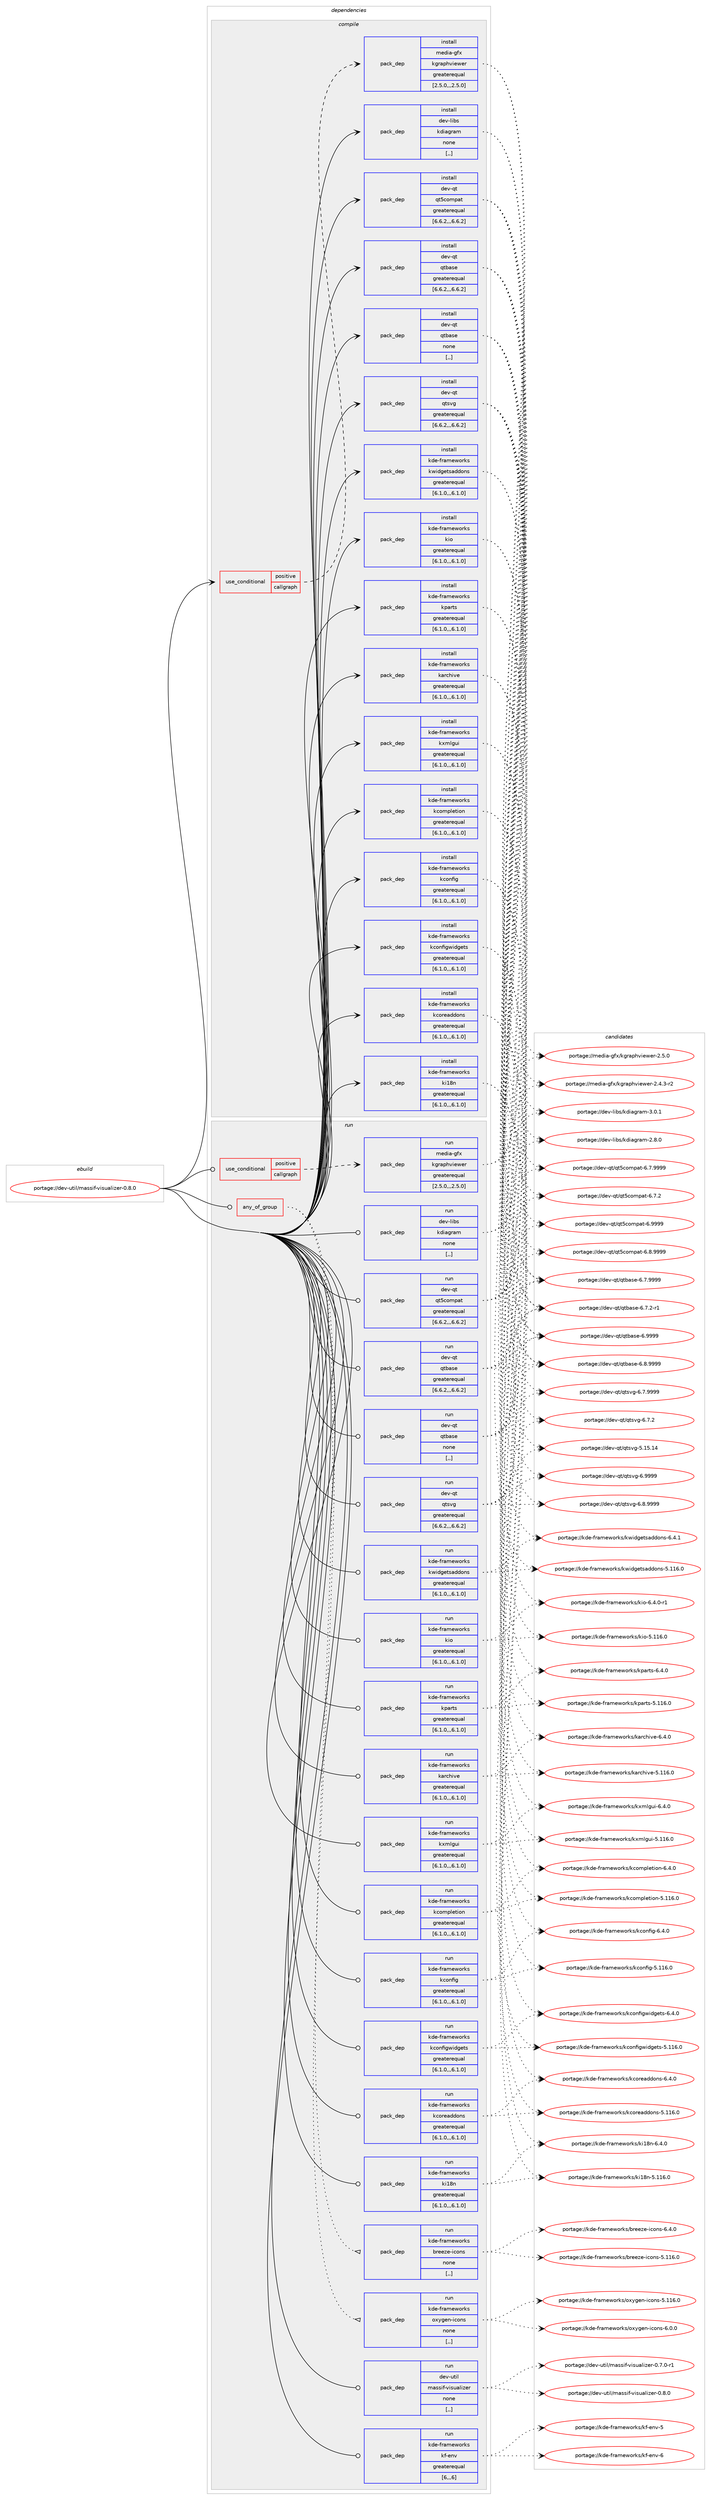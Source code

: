digraph prolog {

# *************
# Graph options
# *************

newrank=true;
concentrate=true;
compound=true;
graph [rankdir=LR,fontname=Helvetica,fontsize=10,ranksep=1.5];#, ranksep=2.5, nodesep=0.2];
edge  [arrowhead=vee];
node  [fontname=Helvetica,fontsize=10];

# **********
# The ebuild
# **********

subgraph cluster_leftcol {
color=gray;
label=<<i>ebuild</i>>;
id [label="portage://dev-util/massif-visualizer-0.8.0", color=red, width=4, href="../dev-util/massif-visualizer-0.8.0.svg"];
}

# ****************
# The dependencies
# ****************

subgraph cluster_midcol {
color=gray;
label=<<i>dependencies</i>>;
subgraph cluster_compile {
fillcolor="#eeeeee";
style=filled;
label=<<i>compile</i>>;
subgraph cond60880 {
dependency216602 [label=<<TABLE BORDER="0" CELLBORDER="1" CELLSPACING="0" CELLPADDING="4"><TR><TD ROWSPAN="3" CELLPADDING="10">use_conditional</TD></TR><TR><TD>positive</TD></TR><TR><TD>callgraph</TD></TR></TABLE>>, shape=none, color=red];
subgraph pack154289 {
dependency216603 [label=<<TABLE BORDER="0" CELLBORDER="1" CELLSPACING="0" CELLPADDING="4" WIDTH="220"><TR><TD ROWSPAN="6" CELLPADDING="30">pack_dep</TD></TR><TR><TD WIDTH="110">install</TD></TR><TR><TD>media-gfx</TD></TR><TR><TD>kgraphviewer</TD></TR><TR><TD>greaterequal</TD></TR><TR><TD>[2.5.0,,,2.5.0]</TD></TR></TABLE>>, shape=none, color=blue];
}
dependency216602:e -> dependency216603:w [weight=20,style="dashed",arrowhead="vee"];
}
id:e -> dependency216602:w [weight=20,style="solid",arrowhead="vee"];
subgraph pack154290 {
dependency216604 [label=<<TABLE BORDER="0" CELLBORDER="1" CELLSPACING="0" CELLPADDING="4" WIDTH="220"><TR><TD ROWSPAN="6" CELLPADDING="30">pack_dep</TD></TR><TR><TD WIDTH="110">install</TD></TR><TR><TD>dev-libs</TD></TR><TR><TD>kdiagram</TD></TR><TR><TD>none</TD></TR><TR><TD>[,,]</TD></TR></TABLE>>, shape=none, color=blue];
}
id:e -> dependency216604:w [weight=20,style="solid",arrowhead="vee"];
subgraph pack154291 {
dependency216605 [label=<<TABLE BORDER="0" CELLBORDER="1" CELLSPACING="0" CELLPADDING="4" WIDTH="220"><TR><TD ROWSPAN="6" CELLPADDING="30">pack_dep</TD></TR><TR><TD WIDTH="110">install</TD></TR><TR><TD>dev-qt</TD></TR><TR><TD>qt5compat</TD></TR><TR><TD>greaterequal</TD></TR><TR><TD>[6.6.2,,,6.6.2]</TD></TR></TABLE>>, shape=none, color=blue];
}
id:e -> dependency216605:w [weight=20,style="solid",arrowhead="vee"];
subgraph pack154292 {
dependency216606 [label=<<TABLE BORDER="0" CELLBORDER="1" CELLSPACING="0" CELLPADDING="4" WIDTH="220"><TR><TD ROWSPAN="6" CELLPADDING="30">pack_dep</TD></TR><TR><TD WIDTH="110">install</TD></TR><TR><TD>dev-qt</TD></TR><TR><TD>qtbase</TD></TR><TR><TD>greaterequal</TD></TR><TR><TD>[6.6.2,,,6.6.2]</TD></TR></TABLE>>, shape=none, color=blue];
}
id:e -> dependency216606:w [weight=20,style="solid",arrowhead="vee"];
subgraph pack154293 {
dependency216607 [label=<<TABLE BORDER="0" CELLBORDER="1" CELLSPACING="0" CELLPADDING="4" WIDTH="220"><TR><TD ROWSPAN="6" CELLPADDING="30">pack_dep</TD></TR><TR><TD WIDTH="110">install</TD></TR><TR><TD>dev-qt</TD></TR><TR><TD>qtbase</TD></TR><TR><TD>none</TD></TR><TR><TD>[,,]</TD></TR></TABLE>>, shape=none, color=blue];
}
id:e -> dependency216607:w [weight=20,style="solid",arrowhead="vee"];
subgraph pack154294 {
dependency216608 [label=<<TABLE BORDER="0" CELLBORDER="1" CELLSPACING="0" CELLPADDING="4" WIDTH="220"><TR><TD ROWSPAN="6" CELLPADDING="30">pack_dep</TD></TR><TR><TD WIDTH="110">install</TD></TR><TR><TD>dev-qt</TD></TR><TR><TD>qtsvg</TD></TR><TR><TD>greaterequal</TD></TR><TR><TD>[6.6.2,,,6.6.2]</TD></TR></TABLE>>, shape=none, color=blue];
}
id:e -> dependency216608:w [weight=20,style="solid",arrowhead="vee"];
subgraph pack154295 {
dependency216609 [label=<<TABLE BORDER="0" CELLBORDER="1" CELLSPACING="0" CELLPADDING="4" WIDTH="220"><TR><TD ROWSPAN="6" CELLPADDING="30">pack_dep</TD></TR><TR><TD WIDTH="110">install</TD></TR><TR><TD>kde-frameworks</TD></TR><TR><TD>karchive</TD></TR><TR><TD>greaterequal</TD></TR><TR><TD>[6.1.0,,,6.1.0]</TD></TR></TABLE>>, shape=none, color=blue];
}
id:e -> dependency216609:w [weight=20,style="solid",arrowhead="vee"];
subgraph pack154296 {
dependency216610 [label=<<TABLE BORDER="0" CELLBORDER="1" CELLSPACING="0" CELLPADDING="4" WIDTH="220"><TR><TD ROWSPAN="6" CELLPADDING="30">pack_dep</TD></TR><TR><TD WIDTH="110">install</TD></TR><TR><TD>kde-frameworks</TD></TR><TR><TD>kcompletion</TD></TR><TR><TD>greaterequal</TD></TR><TR><TD>[6.1.0,,,6.1.0]</TD></TR></TABLE>>, shape=none, color=blue];
}
id:e -> dependency216610:w [weight=20,style="solid",arrowhead="vee"];
subgraph pack154297 {
dependency216611 [label=<<TABLE BORDER="0" CELLBORDER="1" CELLSPACING="0" CELLPADDING="4" WIDTH="220"><TR><TD ROWSPAN="6" CELLPADDING="30">pack_dep</TD></TR><TR><TD WIDTH="110">install</TD></TR><TR><TD>kde-frameworks</TD></TR><TR><TD>kconfig</TD></TR><TR><TD>greaterequal</TD></TR><TR><TD>[6.1.0,,,6.1.0]</TD></TR></TABLE>>, shape=none, color=blue];
}
id:e -> dependency216611:w [weight=20,style="solid",arrowhead="vee"];
subgraph pack154298 {
dependency216612 [label=<<TABLE BORDER="0" CELLBORDER="1" CELLSPACING="0" CELLPADDING="4" WIDTH="220"><TR><TD ROWSPAN="6" CELLPADDING="30">pack_dep</TD></TR><TR><TD WIDTH="110">install</TD></TR><TR><TD>kde-frameworks</TD></TR><TR><TD>kconfigwidgets</TD></TR><TR><TD>greaterequal</TD></TR><TR><TD>[6.1.0,,,6.1.0]</TD></TR></TABLE>>, shape=none, color=blue];
}
id:e -> dependency216612:w [weight=20,style="solid",arrowhead="vee"];
subgraph pack154299 {
dependency216613 [label=<<TABLE BORDER="0" CELLBORDER="1" CELLSPACING="0" CELLPADDING="4" WIDTH="220"><TR><TD ROWSPAN="6" CELLPADDING="30">pack_dep</TD></TR><TR><TD WIDTH="110">install</TD></TR><TR><TD>kde-frameworks</TD></TR><TR><TD>kcoreaddons</TD></TR><TR><TD>greaterequal</TD></TR><TR><TD>[6.1.0,,,6.1.0]</TD></TR></TABLE>>, shape=none, color=blue];
}
id:e -> dependency216613:w [weight=20,style="solid",arrowhead="vee"];
subgraph pack154300 {
dependency216614 [label=<<TABLE BORDER="0" CELLBORDER="1" CELLSPACING="0" CELLPADDING="4" WIDTH="220"><TR><TD ROWSPAN="6" CELLPADDING="30">pack_dep</TD></TR><TR><TD WIDTH="110">install</TD></TR><TR><TD>kde-frameworks</TD></TR><TR><TD>ki18n</TD></TR><TR><TD>greaterequal</TD></TR><TR><TD>[6.1.0,,,6.1.0]</TD></TR></TABLE>>, shape=none, color=blue];
}
id:e -> dependency216614:w [weight=20,style="solid",arrowhead="vee"];
subgraph pack154301 {
dependency216615 [label=<<TABLE BORDER="0" CELLBORDER="1" CELLSPACING="0" CELLPADDING="4" WIDTH="220"><TR><TD ROWSPAN="6" CELLPADDING="30">pack_dep</TD></TR><TR><TD WIDTH="110">install</TD></TR><TR><TD>kde-frameworks</TD></TR><TR><TD>kio</TD></TR><TR><TD>greaterequal</TD></TR><TR><TD>[6.1.0,,,6.1.0]</TD></TR></TABLE>>, shape=none, color=blue];
}
id:e -> dependency216615:w [weight=20,style="solid",arrowhead="vee"];
subgraph pack154302 {
dependency216616 [label=<<TABLE BORDER="0" CELLBORDER="1" CELLSPACING="0" CELLPADDING="4" WIDTH="220"><TR><TD ROWSPAN="6" CELLPADDING="30">pack_dep</TD></TR><TR><TD WIDTH="110">install</TD></TR><TR><TD>kde-frameworks</TD></TR><TR><TD>kparts</TD></TR><TR><TD>greaterequal</TD></TR><TR><TD>[6.1.0,,,6.1.0]</TD></TR></TABLE>>, shape=none, color=blue];
}
id:e -> dependency216616:w [weight=20,style="solid",arrowhead="vee"];
subgraph pack154303 {
dependency216617 [label=<<TABLE BORDER="0" CELLBORDER="1" CELLSPACING="0" CELLPADDING="4" WIDTH="220"><TR><TD ROWSPAN="6" CELLPADDING="30">pack_dep</TD></TR><TR><TD WIDTH="110">install</TD></TR><TR><TD>kde-frameworks</TD></TR><TR><TD>kwidgetsaddons</TD></TR><TR><TD>greaterequal</TD></TR><TR><TD>[6.1.0,,,6.1.0]</TD></TR></TABLE>>, shape=none, color=blue];
}
id:e -> dependency216617:w [weight=20,style="solid",arrowhead="vee"];
subgraph pack154304 {
dependency216618 [label=<<TABLE BORDER="0" CELLBORDER="1" CELLSPACING="0" CELLPADDING="4" WIDTH="220"><TR><TD ROWSPAN="6" CELLPADDING="30">pack_dep</TD></TR><TR><TD WIDTH="110">install</TD></TR><TR><TD>kde-frameworks</TD></TR><TR><TD>kxmlgui</TD></TR><TR><TD>greaterequal</TD></TR><TR><TD>[6.1.0,,,6.1.0]</TD></TR></TABLE>>, shape=none, color=blue];
}
id:e -> dependency216618:w [weight=20,style="solid",arrowhead="vee"];
}
subgraph cluster_compileandrun {
fillcolor="#eeeeee";
style=filled;
label=<<i>compile and run</i>>;
}
subgraph cluster_run {
fillcolor="#eeeeee";
style=filled;
label=<<i>run</i>>;
subgraph any1283 {
dependency216619 [label=<<TABLE BORDER="0" CELLBORDER="1" CELLSPACING="0" CELLPADDING="4"><TR><TD CELLPADDING="10">any_of_group</TD></TR></TABLE>>, shape=none, color=red];subgraph pack154305 {
dependency216620 [label=<<TABLE BORDER="0" CELLBORDER="1" CELLSPACING="0" CELLPADDING="4" WIDTH="220"><TR><TD ROWSPAN="6" CELLPADDING="30">pack_dep</TD></TR><TR><TD WIDTH="110">run</TD></TR><TR><TD>kde-frameworks</TD></TR><TR><TD>breeze-icons</TD></TR><TR><TD>none</TD></TR><TR><TD>[,,]</TD></TR></TABLE>>, shape=none, color=blue];
}
dependency216619:e -> dependency216620:w [weight=20,style="dotted",arrowhead="oinv"];
subgraph pack154306 {
dependency216621 [label=<<TABLE BORDER="0" CELLBORDER="1" CELLSPACING="0" CELLPADDING="4" WIDTH="220"><TR><TD ROWSPAN="6" CELLPADDING="30">pack_dep</TD></TR><TR><TD WIDTH="110">run</TD></TR><TR><TD>kde-frameworks</TD></TR><TR><TD>oxygen-icons</TD></TR><TR><TD>none</TD></TR><TR><TD>[,,]</TD></TR></TABLE>>, shape=none, color=blue];
}
dependency216619:e -> dependency216621:w [weight=20,style="dotted",arrowhead="oinv"];
}
id:e -> dependency216619:w [weight=20,style="solid",arrowhead="odot"];
subgraph cond60881 {
dependency216622 [label=<<TABLE BORDER="0" CELLBORDER="1" CELLSPACING="0" CELLPADDING="4"><TR><TD ROWSPAN="3" CELLPADDING="10">use_conditional</TD></TR><TR><TD>positive</TD></TR><TR><TD>callgraph</TD></TR></TABLE>>, shape=none, color=red];
subgraph pack154307 {
dependency216623 [label=<<TABLE BORDER="0" CELLBORDER="1" CELLSPACING="0" CELLPADDING="4" WIDTH="220"><TR><TD ROWSPAN="6" CELLPADDING="30">pack_dep</TD></TR><TR><TD WIDTH="110">run</TD></TR><TR><TD>media-gfx</TD></TR><TR><TD>kgraphviewer</TD></TR><TR><TD>greaterequal</TD></TR><TR><TD>[2.5.0,,,2.5.0]</TD></TR></TABLE>>, shape=none, color=blue];
}
dependency216622:e -> dependency216623:w [weight=20,style="dashed",arrowhead="vee"];
}
id:e -> dependency216622:w [weight=20,style="solid",arrowhead="odot"];
subgraph pack154308 {
dependency216624 [label=<<TABLE BORDER="0" CELLBORDER="1" CELLSPACING="0" CELLPADDING="4" WIDTH="220"><TR><TD ROWSPAN="6" CELLPADDING="30">pack_dep</TD></TR><TR><TD WIDTH="110">run</TD></TR><TR><TD>dev-libs</TD></TR><TR><TD>kdiagram</TD></TR><TR><TD>none</TD></TR><TR><TD>[,,]</TD></TR></TABLE>>, shape=none, color=blue];
}
id:e -> dependency216624:w [weight=20,style="solid",arrowhead="odot"];
subgraph pack154309 {
dependency216625 [label=<<TABLE BORDER="0" CELLBORDER="1" CELLSPACING="0" CELLPADDING="4" WIDTH="220"><TR><TD ROWSPAN="6" CELLPADDING="30">pack_dep</TD></TR><TR><TD WIDTH="110">run</TD></TR><TR><TD>dev-qt</TD></TR><TR><TD>qt5compat</TD></TR><TR><TD>greaterequal</TD></TR><TR><TD>[6.6.2,,,6.6.2]</TD></TR></TABLE>>, shape=none, color=blue];
}
id:e -> dependency216625:w [weight=20,style="solid",arrowhead="odot"];
subgraph pack154310 {
dependency216626 [label=<<TABLE BORDER="0" CELLBORDER="1" CELLSPACING="0" CELLPADDING="4" WIDTH="220"><TR><TD ROWSPAN="6" CELLPADDING="30">pack_dep</TD></TR><TR><TD WIDTH="110">run</TD></TR><TR><TD>dev-qt</TD></TR><TR><TD>qtbase</TD></TR><TR><TD>greaterequal</TD></TR><TR><TD>[6.6.2,,,6.6.2]</TD></TR></TABLE>>, shape=none, color=blue];
}
id:e -> dependency216626:w [weight=20,style="solid",arrowhead="odot"];
subgraph pack154311 {
dependency216627 [label=<<TABLE BORDER="0" CELLBORDER="1" CELLSPACING="0" CELLPADDING="4" WIDTH="220"><TR><TD ROWSPAN="6" CELLPADDING="30">pack_dep</TD></TR><TR><TD WIDTH="110">run</TD></TR><TR><TD>dev-qt</TD></TR><TR><TD>qtbase</TD></TR><TR><TD>none</TD></TR><TR><TD>[,,]</TD></TR></TABLE>>, shape=none, color=blue];
}
id:e -> dependency216627:w [weight=20,style="solid",arrowhead="odot"];
subgraph pack154312 {
dependency216628 [label=<<TABLE BORDER="0" CELLBORDER="1" CELLSPACING="0" CELLPADDING="4" WIDTH="220"><TR><TD ROWSPAN="6" CELLPADDING="30">pack_dep</TD></TR><TR><TD WIDTH="110">run</TD></TR><TR><TD>dev-qt</TD></TR><TR><TD>qtsvg</TD></TR><TR><TD>greaterequal</TD></TR><TR><TD>[6.6.2,,,6.6.2]</TD></TR></TABLE>>, shape=none, color=blue];
}
id:e -> dependency216628:w [weight=20,style="solid",arrowhead="odot"];
subgraph pack154313 {
dependency216629 [label=<<TABLE BORDER="0" CELLBORDER="1" CELLSPACING="0" CELLPADDING="4" WIDTH="220"><TR><TD ROWSPAN="6" CELLPADDING="30">pack_dep</TD></TR><TR><TD WIDTH="110">run</TD></TR><TR><TD>kde-frameworks</TD></TR><TR><TD>karchive</TD></TR><TR><TD>greaterequal</TD></TR><TR><TD>[6.1.0,,,6.1.0]</TD></TR></TABLE>>, shape=none, color=blue];
}
id:e -> dependency216629:w [weight=20,style="solid",arrowhead="odot"];
subgraph pack154314 {
dependency216630 [label=<<TABLE BORDER="0" CELLBORDER="1" CELLSPACING="0" CELLPADDING="4" WIDTH="220"><TR><TD ROWSPAN="6" CELLPADDING="30">pack_dep</TD></TR><TR><TD WIDTH="110">run</TD></TR><TR><TD>kde-frameworks</TD></TR><TR><TD>kcompletion</TD></TR><TR><TD>greaterequal</TD></TR><TR><TD>[6.1.0,,,6.1.0]</TD></TR></TABLE>>, shape=none, color=blue];
}
id:e -> dependency216630:w [weight=20,style="solid",arrowhead="odot"];
subgraph pack154315 {
dependency216631 [label=<<TABLE BORDER="0" CELLBORDER="1" CELLSPACING="0" CELLPADDING="4" WIDTH="220"><TR><TD ROWSPAN="6" CELLPADDING="30">pack_dep</TD></TR><TR><TD WIDTH="110">run</TD></TR><TR><TD>kde-frameworks</TD></TR><TR><TD>kconfig</TD></TR><TR><TD>greaterequal</TD></TR><TR><TD>[6.1.0,,,6.1.0]</TD></TR></TABLE>>, shape=none, color=blue];
}
id:e -> dependency216631:w [weight=20,style="solid",arrowhead="odot"];
subgraph pack154316 {
dependency216632 [label=<<TABLE BORDER="0" CELLBORDER="1" CELLSPACING="0" CELLPADDING="4" WIDTH="220"><TR><TD ROWSPAN="6" CELLPADDING="30">pack_dep</TD></TR><TR><TD WIDTH="110">run</TD></TR><TR><TD>kde-frameworks</TD></TR><TR><TD>kconfigwidgets</TD></TR><TR><TD>greaterequal</TD></TR><TR><TD>[6.1.0,,,6.1.0]</TD></TR></TABLE>>, shape=none, color=blue];
}
id:e -> dependency216632:w [weight=20,style="solid",arrowhead="odot"];
subgraph pack154317 {
dependency216633 [label=<<TABLE BORDER="0" CELLBORDER="1" CELLSPACING="0" CELLPADDING="4" WIDTH="220"><TR><TD ROWSPAN="6" CELLPADDING="30">pack_dep</TD></TR><TR><TD WIDTH="110">run</TD></TR><TR><TD>kde-frameworks</TD></TR><TR><TD>kcoreaddons</TD></TR><TR><TD>greaterequal</TD></TR><TR><TD>[6.1.0,,,6.1.0]</TD></TR></TABLE>>, shape=none, color=blue];
}
id:e -> dependency216633:w [weight=20,style="solid",arrowhead="odot"];
subgraph pack154318 {
dependency216634 [label=<<TABLE BORDER="0" CELLBORDER="1" CELLSPACING="0" CELLPADDING="4" WIDTH="220"><TR><TD ROWSPAN="6" CELLPADDING="30">pack_dep</TD></TR><TR><TD WIDTH="110">run</TD></TR><TR><TD>kde-frameworks</TD></TR><TR><TD>kf-env</TD></TR><TR><TD>greaterequal</TD></TR><TR><TD>[6,,,6]</TD></TR></TABLE>>, shape=none, color=blue];
}
id:e -> dependency216634:w [weight=20,style="solid",arrowhead="odot"];
subgraph pack154319 {
dependency216635 [label=<<TABLE BORDER="0" CELLBORDER="1" CELLSPACING="0" CELLPADDING="4" WIDTH="220"><TR><TD ROWSPAN="6" CELLPADDING="30">pack_dep</TD></TR><TR><TD WIDTH="110">run</TD></TR><TR><TD>kde-frameworks</TD></TR><TR><TD>ki18n</TD></TR><TR><TD>greaterequal</TD></TR><TR><TD>[6.1.0,,,6.1.0]</TD></TR></TABLE>>, shape=none, color=blue];
}
id:e -> dependency216635:w [weight=20,style="solid",arrowhead="odot"];
subgraph pack154320 {
dependency216636 [label=<<TABLE BORDER="0" CELLBORDER="1" CELLSPACING="0" CELLPADDING="4" WIDTH="220"><TR><TD ROWSPAN="6" CELLPADDING="30">pack_dep</TD></TR><TR><TD WIDTH="110">run</TD></TR><TR><TD>kde-frameworks</TD></TR><TR><TD>kio</TD></TR><TR><TD>greaterequal</TD></TR><TR><TD>[6.1.0,,,6.1.0]</TD></TR></TABLE>>, shape=none, color=blue];
}
id:e -> dependency216636:w [weight=20,style="solid",arrowhead="odot"];
subgraph pack154321 {
dependency216637 [label=<<TABLE BORDER="0" CELLBORDER="1" CELLSPACING="0" CELLPADDING="4" WIDTH="220"><TR><TD ROWSPAN="6" CELLPADDING="30">pack_dep</TD></TR><TR><TD WIDTH="110">run</TD></TR><TR><TD>kde-frameworks</TD></TR><TR><TD>kparts</TD></TR><TR><TD>greaterequal</TD></TR><TR><TD>[6.1.0,,,6.1.0]</TD></TR></TABLE>>, shape=none, color=blue];
}
id:e -> dependency216637:w [weight=20,style="solid",arrowhead="odot"];
subgraph pack154322 {
dependency216638 [label=<<TABLE BORDER="0" CELLBORDER="1" CELLSPACING="0" CELLPADDING="4" WIDTH="220"><TR><TD ROWSPAN="6" CELLPADDING="30">pack_dep</TD></TR><TR><TD WIDTH="110">run</TD></TR><TR><TD>kde-frameworks</TD></TR><TR><TD>kwidgetsaddons</TD></TR><TR><TD>greaterequal</TD></TR><TR><TD>[6.1.0,,,6.1.0]</TD></TR></TABLE>>, shape=none, color=blue];
}
id:e -> dependency216638:w [weight=20,style="solid",arrowhead="odot"];
subgraph pack154323 {
dependency216639 [label=<<TABLE BORDER="0" CELLBORDER="1" CELLSPACING="0" CELLPADDING="4" WIDTH="220"><TR><TD ROWSPAN="6" CELLPADDING="30">pack_dep</TD></TR><TR><TD WIDTH="110">run</TD></TR><TR><TD>kde-frameworks</TD></TR><TR><TD>kxmlgui</TD></TR><TR><TD>greaterequal</TD></TR><TR><TD>[6.1.0,,,6.1.0]</TD></TR></TABLE>>, shape=none, color=blue];
}
id:e -> dependency216639:w [weight=20,style="solid",arrowhead="odot"];
subgraph pack154324 {
dependency216640 [label=<<TABLE BORDER="0" CELLBORDER="1" CELLSPACING="0" CELLPADDING="4" WIDTH="220"><TR><TD ROWSPAN="6" CELLPADDING="30">pack_dep</TD></TR><TR><TD WIDTH="110">run</TD></TR><TR><TD>dev-util</TD></TR><TR><TD>massif-visualizer</TD></TR><TR><TD>none</TD></TR><TR><TD>[,,]</TD></TR></TABLE>>, shape=none, color=blue];
}
id:e -> dependency216640:w [weight=20,style="solid",arrowhead="odot"];
}
}

# **************
# The candidates
# **************

subgraph cluster_choices {
rank=same;
color=gray;
label=<<i>candidates</i>>;

subgraph choice154289 {
color=black;
nodesep=1;
choice10910110010597451031021204710710311497112104118105101119101114455046534648 [label="portage://media-gfx/kgraphviewer-2.5.0", color=red, width=4,href="../media-gfx/kgraphviewer-2.5.0.svg"];
choice109101100105974510310212047107103114971121041181051011191011144550465246514511450 [label="portage://media-gfx/kgraphviewer-2.4.3-r2", color=red, width=4,href="../media-gfx/kgraphviewer-2.4.3-r2.svg"];
dependency216603:e -> choice10910110010597451031021204710710311497112104118105101119101114455046534648:w [style=dotted,weight="100"];
dependency216603:e -> choice109101100105974510310212047107103114971121041181051011191011144550465246514511450:w [style=dotted,weight="100"];
}
subgraph choice154290 {
color=black;
nodesep=1;
choice1001011184510810598115471071001059710311497109455146484649 [label="portage://dev-libs/kdiagram-3.0.1", color=red, width=4,href="../dev-libs/kdiagram-3.0.1.svg"];
choice1001011184510810598115471071001059710311497109455046564648 [label="portage://dev-libs/kdiagram-2.8.0", color=red, width=4,href="../dev-libs/kdiagram-2.8.0.svg"];
dependency216604:e -> choice1001011184510810598115471071001059710311497109455146484649:w [style=dotted,weight="100"];
dependency216604:e -> choice1001011184510810598115471071001059710311497109455046564648:w [style=dotted,weight="100"];
}
subgraph choice154291 {
color=black;
nodesep=1;
choice100101118451131164711311653991111091129711645544657575757 [label="portage://dev-qt/qt5compat-6.9999", color=red, width=4,href="../dev-qt/qt5compat-6.9999.svg"];
choice1001011184511311647113116539911110911297116455446564657575757 [label="portage://dev-qt/qt5compat-6.8.9999", color=red, width=4,href="../dev-qt/qt5compat-6.8.9999.svg"];
choice1001011184511311647113116539911110911297116455446554657575757 [label="portage://dev-qt/qt5compat-6.7.9999", color=red, width=4,href="../dev-qt/qt5compat-6.7.9999.svg"];
choice1001011184511311647113116539911110911297116455446554650 [label="portage://dev-qt/qt5compat-6.7.2", color=red, width=4,href="../dev-qt/qt5compat-6.7.2.svg"];
dependency216605:e -> choice100101118451131164711311653991111091129711645544657575757:w [style=dotted,weight="100"];
dependency216605:e -> choice1001011184511311647113116539911110911297116455446564657575757:w [style=dotted,weight="100"];
dependency216605:e -> choice1001011184511311647113116539911110911297116455446554657575757:w [style=dotted,weight="100"];
dependency216605:e -> choice1001011184511311647113116539911110911297116455446554650:w [style=dotted,weight="100"];
}
subgraph choice154292 {
color=black;
nodesep=1;
choice1001011184511311647113116989711510145544657575757 [label="portage://dev-qt/qtbase-6.9999", color=red, width=4,href="../dev-qt/qtbase-6.9999.svg"];
choice10010111845113116471131169897115101455446564657575757 [label="portage://dev-qt/qtbase-6.8.9999", color=red, width=4,href="../dev-qt/qtbase-6.8.9999.svg"];
choice10010111845113116471131169897115101455446554657575757 [label="portage://dev-qt/qtbase-6.7.9999", color=red, width=4,href="../dev-qt/qtbase-6.7.9999.svg"];
choice100101118451131164711311698971151014554465546504511449 [label="portage://dev-qt/qtbase-6.7.2-r1", color=red, width=4,href="../dev-qt/qtbase-6.7.2-r1.svg"];
dependency216606:e -> choice1001011184511311647113116989711510145544657575757:w [style=dotted,weight="100"];
dependency216606:e -> choice10010111845113116471131169897115101455446564657575757:w [style=dotted,weight="100"];
dependency216606:e -> choice10010111845113116471131169897115101455446554657575757:w [style=dotted,weight="100"];
dependency216606:e -> choice100101118451131164711311698971151014554465546504511449:w [style=dotted,weight="100"];
}
subgraph choice154293 {
color=black;
nodesep=1;
choice1001011184511311647113116989711510145544657575757 [label="portage://dev-qt/qtbase-6.9999", color=red, width=4,href="../dev-qt/qtbase-6.9999.svg"];
choice10010111845113116471131169897115101455446564657575757 [label="portage://dev-qt/qtbase-6.8.9999", color=red, width=4,href="../dev-qt/qtbase-6.8.9999.svg"];
choice10010111845113116471131169897115101455446554657575757 [label="portage://dev-qt/qtbase-6.7.9999", color=red, width=4,href="../dev-qt/qtbase-6.7.9999.svg"];
choice100101118451131164711311698971151014554465546504511449 [label="portage://dev-qt/qtbase-6.7.2-r1", color=red, width=4,href="../dev-qt/qtbase-6.7.2-r1.svg"];
dependency216607:e -> choice1001011184511311647113116989711510145544657575757:w [style=dotted,weight="100"];
dependency216607:e -> choice10010111845113116471131169897115101455446564657575757:w [style=dotted,weight="100"];
dependency216607:e -> choice10010111845113116471131169897115101455446554657575757:w [style=dotted,weight="100"];
dependency216607:e -> choice100101118451131164711311698971151014554465546504511449:w [style=dotted,weight="100"];
}
subgraph choice154294 {
color=black;
nodesep=1;
choice100101118451131164711311611511810345544657575757 [label="portage://dev-qt/qtsvg-6.9999", color=red, width=4,href="../dev-qt/qtsvg-6.9999.svg"];
choice1001011184511311647113116115118103455446564657575757 [label="portage://dev-qt/qtsvg-6.8.9999", color=red, width=4,href="../dev-qt/qtsvg-6.8.9999.svg"];
choice1001011184511311647113116115118103455446554657575757 [label="portage://dev-qt/qtsvg-6.7.9999", color=red, width=4,href="../dev-qt/qtsvg-6.7.9999.svg"];
choice1001011184511311647113116115118103455446554650 [label="portage://dev-qt/qtsvg-6.7.2", color=red, width=4,href="../dev-qt/qtsvg-6.7.2.svg"];
choice10010111845113116471131161151181034553464953464952 [label="portage://dev-qt/qtsvg-5.15.14", color=red, width=4,href="../dev-qt/qtsvg-5.15.14.svg"];
dependency216608:e -> choice100101118451131164711311611511810345544657575757:w [style=dotted,weight="100"];
dependency216608:e -> choice1001011184511311647113116115118103455446564657575757:w [style=dotted,weight="100"];
dependency216608:e -> choice1001011184511311647113116115118103455446554657575757:w [style=dotted,weight="100"];
dependency216608:e -> choice1001011184511311647113116115118103455446554650:w [style=dotted,weight="100"];
dependency216608:e -> choice10010111845113116471131161151181034553464953464952:w [style=dotted,weight="100"];
}
subgraph choice154295 {
color=black;
nodesep=1;
choice1071001014510211497109101119111114107115471079711499104105118101455446524648 [label="portage://kde-frameworks/karchive-6.4.0", color=red, width=4,href="../kde-frameworks/karchive-6.4.0.svg"];
choice10710010145102114971091011191111141071154710797114991041051181014553464949544648 [label="portage://kde-frameworks/karchive-5.116.0", color=red, width=4,href="../kde-frameworks/karchive-5.116.0.svg"];
dependency216609:e -> choice1071001014510211497109101119111114107115471079711499104105118101455446524648:w [style=dotted,weight="100"];
dependency216609:e -> choice10710010145102114971091011191111141071154710797114991041051181014553464949544648:w [style=dotted,weight="100"];
}
subgraph choice154296 {
color=black;
nodesep=1;
choice10710010145102114971091011191111141071154710799111109112108101116105111110455446524648 [label="portage://kde-frameworks/kcompletion-6.4.0", color=red, width=4,href="../kde-frameworks/kcompletion-6.4.0.svg"];
choice107100101451021149710910111911111410711547107991111091121081011161051111104553464949544648 [label="portage://kde-frameworks/kcompletion-5.116.0", color=red, width=4,href="../kde-frameworks/kcompletion-5.116.0.svg"];
dependency216610:e -> choice10710010145102114971091011191111141071154710799111109112108101116105111110455446524648:w [style=dotted,weight="100"];
dependency216610:e -> choice107100101451021149710910111911111410711547107991111091121081011161051111104553464949544648:w [style=dotted,weight="100"];
}
subgraph choice154297 {
color=black;
nodesep=1;
choice10710010145102114971091011191111141071154710799111110102105103455446524648 [label="portage://kde-frameworks/kconfig-6.4.0", color=red, width=4,href="../kde-frameworks/kconfig-6.4.0.svg"];
choice107100101451021149710910111911111410711547107991111101021051034553464949544648 [label="portage://kde-frameworks/kconfig-5.116.0", color=red, width=4,href="../kde-frameworks/kconfig-5.116.0.svg"];
dependency216611:e -> choice10710010145102114971091011191111141071154710799111110102105103455446524648:w [style=dotted,weight="100"];
dependency216611:e -> choice107100101451021149710910111911111410711547107991111101021051034553464949544648:w [style=dotted,weight="100"];
}
subgraph choice154298 {
color=black;
nodesep=1;
choice10710010145102114971091011191111141071154710799111110102105103119105100103101116115455446524648 [label="portage://kde-frameworks/kconfigwidgets-6.4.0", color=red, width=4,href="../kde-frameworks/kconfigwidgets-6.4.0.svg"];
choice107100101451021149710910111911111410711547107991111101021051031191051001031011161154553464949544648 [label="portage://kde-frameworks/kconfigwidgets-5.116.0", color=red, width=4,href="../kde-frameworks/kconfigwidgets-5.116.0.svg"];
dependency216612:e -> choice10710010145102114971091011191111141071154710799111110102105103119105100103101116115455446524648:w [style=dotted,weight="100"];
dependency216612:e -> choice107100101451021149710910111911111410711547107991111101021051031191051001031011161154553464949544648:w [style=dotted,weight="100"];
}
subgraph choice154299 {
color=black;
nodesep=1;
choice1071001014510211497109101119111114107115471079911111410197100100111110115455446524648 [label="portage://kde-frameworks/kcoreaddons-6.4.0", color=red, width=4,href="../kde-frameworks/kcoreaddons-6.4.0.svg"];
choice10710010145102114971091011191111141071154710799111114101971001001111101154553464949544648 [label="portage://kde-frameworks/kcoreaddons-5.116.0", color=red, width=4,href="../kde-frameworks/kcoreaddons-5.116.0.svg"];
dependency216613:e -> choice1071001014510211497109101119111114107115471079911111410197100100111110115455446524648:w [style=dotted,weight="100"];
dependency216613:e -> choice10710010145102114971091011191111141071154710799111114101971001001111101154553464949544648:w [style=dotted,weight="100"];
}
subgraph choice154300 {
color=black;
nodesep=1;
choice1071001014510211497109101119111114107115471071054956110455446524648 [label="portage://kde-frameworks/ki18n-6.4.0", color=red, width=4,href="../kde-frameworks/ki18n-6.4.0.svg"];
choice10710010145102114971091011191111141071154710710549561104553464949544648 [label="portage://kde-frameworks/ki18n-5.116.0", color=red, width=4,href="../kde-frameworks/ki18n-5.116.0.svg"];
dependency216614:e -> choice1071001014510211497109101119111114107115471071054956110455446524648:w [style=dotted,weight="100"];
dependency216614:e -> choice10710010145102114971091011191111141071154710710549561104553464949544648:w [style=dotted,weight="100"];
}
subgraph choice154301 {
color=black;
nodesep=1;
choice1071001014510211497109101119111114107115471071051114554465246484511449 [label="portage://kde-frameworks/kio-6.4.0-r1", color=red, width=4,href="../kde-frameworks/kio-6.4.0-r1.svg"];
choice1071001014510211497109101119111114107115471071051114553464949544648 [label="portage://kde-frameworks/kio-5.116.0", color=red, width=4,href="../kde-frameworks/kio-5.116.0.svg"];
dependency216615:e -> choice1071001014510211497109101119111114107115471071051114554465246484511449:w [style=dotted,weight="100"];
dependency216615:e -> choice1071001014510211497109101119111114107115471071051114553464949544648:w [style=dotted,weight="100"];
}
subgraph choice154302 {
color=black;
nodesep=1;
choice10710010145102114971091011191111141071154710711297114116115455446524648 [label="portage://kde-frameworks/kparts-6.4.0", color=red, width=4,href="../kde-frameworks/kparts-6.4.0.svg"];
choice107100101451021149710910111911111410711547107112971141161154553464949544648 [label="portage://kde-frameworks/kparts-5.116.0", color=red, width=4,href="../kde-frameworks/kparts-5.116.0.svg"];
dependency216616:e -> choice10710010145102114971091011191111141071154710711297114116115455446524648:w [style=dotted,weight="100"];
dependency216616:e -> choice107100101451021149710910111911111410711547107112971141161154553464949544648:w [style=dotted,weight="100"];
}
subgraph choice154303 {
color=black;
nodesep=1;
choice10710010145102114971091011191111141071154710711910510010310111611597100100111110115455446524649 [label="portage://kde-frameworks/kwidgetsaddons-6.4.1", color=red, width=4,href="../kde-frameworks/kwidgetsaddons-6.4.1.svg"];
choice107100101451021149710910111911111410711547107119105100103101116115971001001111101154553464949544648 [label="portage://kde-frameworks/kwidgetsaddons-5.116.0", color=red, width=4,href="../kde-frameworks/kwidgetsaddons-5.116.0.svg"];
dependency216617:e -> choice10710010145102114971091011191111141071154710711910510010310111611597100100111110115455446524649:w [style=dotted,weight="100"];
dependency216617:e -> choice107100101451021149710910111911111410711547107119105100103101116115971001001111101154553464949544648:w [style=dotted,weight="100"];
}
subgraph choice154304 {
color=black;
nodesep=1;
choice107100101451021149710910111911111410711547107120109108103117105455446524648 [label="portage://kde-frameworks/kxmlgui-6.4.0", color=red, width=4,href="../kde-frameworks/kxmlgui-6.4.0.svg"];
choice1071001014510211497109101119111114107115471071201091081031171054553464949544648 [label="portage://kde-frameworks/kxmlgui-5.116.0", color=red, width=4,href="../kde-frameworks/kxmlgui-5.116.0.svg"];
dependency216618:e -> choice107100101451021149710910111911111410711547107120109108103117105455446524648:w [style=dotted,weight="100"];
dependency216618:e -> choice1071001014510211497109101119111114107115471071201091081031171054553464949544648:w [style=dotted,weight="100"];
}
subgraph choice154305 {
color=black;
nodesep=1;
choice107100101451021149710910111911111410711547981141011011221014510599111110115455446524648 [label="portage://kde-frameworks/breeze-icons-6.4.0", color=red, width=4,href="../kde-frameworks/breeze-icons-6.4.0.svg"];
choice1071001014510211497109101119111114107115479811410110112210145105991111101154553464949544648 [label="portage://kde-frameworks/breeze-icons-5.116.0", color=red, width=4,href="../kde-frameworks/breeze-icons-5.116.0.svg"];
dependency216620:e -> choice107100101451021149710910111911111410711547981141011011221014510599111110115455446524648:w [style=dotted,weight="100"];
dependency216620:e -> choice1071001014510211497109101119111114107115479811410110112210145105991111101154553464949544648:w [style=dotted,weight="100"];
}
subgraph choice154306 {
color=black;
nodesep=1;
choice1071001014510211497109101119111114107115471111201211031011104510599111110115455446484648 [label="portage://kde-frameworks/oxygen-icons-6.0.0", color=red, width=4,href="../kde-frameworks/oxygen-icons-6.0.0.svg"];
choice10710010145102114971091011191111141071154711112012110310111045105991111101154553464949544648 [label="portage://kde-frameworks/oxygen-icons-5.116.0", color=red, width=4,href="../kde-frameworks/oxygen-icons-5.116.0.svg"];
dependency216621:e -> choice1071001014510211497109101119111114107115471111201211031011104510599111110115455446484648:w [style=dotted,weight="100"];
dependency216621:e -> choice10710010145102114971091011191111141071154711112012110310111045105991111101154553464949544648:w [style=dotted,weight="100"];
}
subgraph choice154307 {
color=black;
nodesep=1;
choice10910110010597451031021204710710311497112104118105101119101114455046534648 [label="portage://media-gfx/kgraphviewer-2.5.0", color=red, width=4,href="../media-gfx/kgraphviewer-2.5.0.svg"];
choice109101100105974510310212047107103114971121041181051011191011144550465246514511450 [label="portage://media-gfx/kgraphviewer-2.4.3-r2", color=red, width=4,href="../media-gfx/kgraphviewer-2.4.3-r2.svg"];
dependency216623:e -> choice10910110010597451031021204710710311497112104118105101119101114455046534648:w [style=dotted,weight="100"];
dependency216623:e -> choice109101100105974510310212047107103114971121041181051011191011144550465246514511450:w [style=dotted,weight="100"];
}
subgraph choice154308 {
color=black;
nodesep=1;
choice1001011184510810598115471071001059710311497109455146484649 [label="portage://dev-libs/kdiagram-3.0.1", color=red, width=4,href="../dev-libs/kdiagram-3.0.1.svg"];
choice1001011184510810598115471071001059710311497109455046564648 [label="portage://dev-libs/kdiagram-2.8.0", color=red, width=4,href="../dev-libs/kdiagram-2.8.0.svg"];
dependency216624:e -> choice1001011184510810598115471071001059710311497109455146484649:w [style=dotted,weight="100"];
dependency216624:e -> choice1001011184510810598115471071001059710311497109455046564648:w [style=dotted,weight="100"];
}
subgraph choice154309 {
color=black;
nodesep=1;
choice100101118451131164711311653991111091129711645544657575757 [label="portage://dev-qt/qt5compat-6.9999", color=red, width=4,href="../dev-qt/qt5compat-6.9999.svg"];
choice1001011184511311647113116539911110911297116455446564657575757 [label="portage://dev-qt/qt5compat-6.8.9999", color=red, width=4,href="../dev-qt/qt5compat-6.8.9999.svg"];
choice1001011184511311647113116539911110911297116455446554657575757 [label="portage://dev-qt/qt5compat-6.7.9999", color=red, width=4,href="../dev-qt/qt5compat-6.7.9999.svg"];
choice1001011184511311647113116539911110911297116455446554650 [label="portage://dev-qt/qt5compat-6.7.2", color=red, width=4,href="../dev-qt/qt5compat-6.7.2.svg"];
dependency216625:e -> choice100101118451131164711311653991111091129711645544657575757:w [style=dotted,weight="100"];
dependency216625:e -> choice1001011184511311647113116539911110911297116455446564657575757:w [style=dotted,weight="100"];
dependency216625:e -> choice1001011184511311647113116539911110911297116455446554657575757:w [style=dotted,weight="100"];
dependency216625:e -> choice1001011184511311647113116539911110911297116455446554650:w [style=dotted,weight="100"];
}
subgraph choice154310 {
color=black;
nodesep=1;
choice1001011184511311647113116989711510145544657575757 [label="portage://dev-qt/qtbase-6.9999", color=red, width=4,href="../dev-qt/qtbase-6.9999.svg"];
choice10010111845113116471131169897115101455446564657575757 [label="portage://dev-qt/qtbase-6.8.9999", color=red, width=4,href="../dev-qt/qtbase-6.8.9999.svg"];
choice10010111845113116471131169897115101455446554657575757 [label="portage://dev-qt/qtbase-6.7.9999", color=red, width=4,href="../dev-qt/qtbase-6.7.9999.svg"];
choice100101118451131164711311698971151014554465546504511449 [label="portage://dev-qt/qtbase-6.7.2-r1", color=red, width=4,href="../dev-qt/qtbase-6.7.2-r1.svg"];
dependency216626:e -> choice1001011184511311647113116989711510145544657575757:w [style=dotted,weight="100"];
dependency216626:e -> choice10010111845113116471131169897115101455446564657575757:w [style=dotted,weight="100"];
dependency216626:e -> choice10010111845113116471131169897115101455446554657575757:w [style=dotted,weight="100"];
dependency216626:e -> choice100101118451131164711311698971151014554465546504511449:w [style=dotted,weight="100"];
}
subgraph choice154311 {
color=black;
nodesep=1;
choice1001011184511311647113116989711510145544657575757 [label="portage://dev-qt/qtbase-6.9999", color=red, width=4,href="../dev-qt/qtbase-6.9999.svg"];
choice10010111845113116471131169897115101455446564657575757 [label="portage://dev-qt/qtbase-6.8.9999", color=red, width=4,href="../dev-qt/qtbase-6.8.9999.svg"];
choice10010111845113116471131169897115101455446554657575757 [label="portage://dev-qt/qtbase-6.7.9999", color=red, width=4,href="../dev-qt/qtbase-6.7.9999.svg"];
choice100101118451131164711311698971151014554465546504511449 [label="portage://dev-qt/qtbase-6.7.2-r1", color=red, width=4,href="../dev-qt/qtbase-6.7.2-r1.svg"];
dependency216627:e -> choice1001011184511311647113116989711510145544657575757:w [style=dotted,weight="100"];
dependency216627:e -> choice10010111845113116471131169897115101455446564657575757:w [style=dotted,weight="100"];
dependency216627:e -> choice10010111845113116471131169897115101455446554657575757:w [style=dotted,weight="100"];
dependency216627:e -> choice100101118451131164711311698971151014554465546504511449:w [style=dotted,weight="100"];
}
subgraph choice154312 {
color=black;
nodesep=1;
choice100101118451131164711311611511810345544657575757 [label="portage://dev-qt/qtsvg-6.9999", color=red, width=4,href="../dev-qt/qtsvg-6.9999.svg"];
choice1001011184511311647113116115118103455446564657575757 [label="portage://dev-qt/qtsvg-6.8.9999", color=red, width=4,href="../dev-qt/qtsvg-6.8.9999.svg"];
choice1001011184511311647113116115118103455446554657575757 [label="portage://dev-qt/qtsvg-6.7.9999", color=red, width=4,href="../dev-qt/qtsvg-6.7.9999.svg"];
choice1001011184511311647113116115118103455446554650 [label="portage://dev-qt/qtsvg-6.7.2", color=red, width=4,href="../dev-qt/qtsvg-6.7.2.svg"];
choice10010111845113116471131161151181034553464953464952 [label="portage://dev-qt/qtsvg-5.15.14", color=red, width=4,href="../dev-qt/qtsvg-5.15.14.svg"];
dependency216628:e -> choice100101118451131164711311611511810345544657575757:w [style=dotted,weight="100"];
dependency216628:e -> choice1001011184511311647113116115118103455446564657575757:w [style=dotted,weight="100"];
dependency216628:e -> choice1001011184511311647113116115118103455446554657575757:w [style=dotted,weight="100"];
dependency216628:e -> choice1001011184511311647113116115118103455446554650:w [style=dotted,weight="100"];
dependency216628:e -> choice10010111845113116471131161151181034553464953464952:w [style=dotted,weight="100"];
}
subgraph choice154313 {
color=black;
nodesep=1;
choice1071001014510211497109101119111114107115471079711499104105118101455446524648 [label="portage://kde-frameworks/karchive-6.4.0", color=red, width=4,href="../kde-frameworks/karchive-6.4.0.svg"];
choice10710010145102114971091011191111141071154710797114991041051181014553464949544648 [label="portage://kde-frameworks/karchive-5.116.0", color=red, width=4,href="../kde-frameworks/karchive-5.116.0.svg"];
dependency216629:e -> choice1071001014510211497109101119111114107115471079711499104105118101455446524648:w [style=dotted,weight="100"];
dependency216629:e -> choice10710010145102114971091011191111141071154710797114991041051181014553464949544648:w [style=dotted,weight="100"];
}
subgraph choice154314 {
color=black;
nodesep=1;
choice10710010145102114971091011191111141071154710799111109112108101116105111110455446524648 [label="portage://kde-frameworks/kcompletion-6.4.0", color=red, width=4,href="../kde-frameworks/kcompletion-6.4.0.svg"];
choice107100101451021149710910111911111410711547107991111091121081011161051111104553464949544648 [label="portage://kde-frameworks/kcompletion-5.116.0", color=red, width=4,href="../kde-frameworks/kcompletion-5.116.0.svg"];
dependency216630:e -> choice10710010145102114971091011191111141071154710799111109112108101116105111110455446524648:w [style=dotted,weight="100"];
dependency216630:e -> choice107100101451021149710910111911111410711547107991111091121081011161051111104553464949544648:w [style=dotted,weight="100"];
}
subgraph choice154315 {
color=black;
nodesep=1;
choice10710010145102114971091011191111141071154710799111110102105103455446524648 [label="portage://kde-frameworks/kconfig-6.4.0", color=red, width=4,href="../kde-frameworks/kconfig-6.4.0.svg"];
choice107100101451021149710910111911111410711547107991111101021051034553464949544648 [label="portage://kde-frameworks/kconfig-5.116.0", color=red, width=4,href="../kde-frameworks/kconfig-5.116.0.svg"];
dependency216631:e -> choice10710010145102114971091011191111141071154710799111110102105103455446524648:w [style=dotted,weight="100"];
dependency216631:e -> choice107100101451021149710910111911111410711547107991111101021051034553464949544648:w [style=dotted,weight="100"];
}
subgraph choice154316 {
color=black;
nodesep=1;
choice10710010145102114971091011191111141071154710799111110102105103119105100103101116115455446524648 [label="portage://kde-frameworks/kconfigwidgets-6.4.0", color=red, width=4,href="../kde-frameworks/kconfigwidgets-6.4.0.svg"];
choice107100101451021149710910111911111410711547107991111101021051031191051001031011161154553464949544648 [label="portage://kde-frameworks/kconfigwidgets-5.116.0", color=red, width=4,href="../kde-frameworks/kconfigwidgets-5.116.0.svg"];
dependency216632:e -> choice10710010145102114971091011191111141071154710799111110102105103119105100103101116115455446524648:w [style=dotted,weight="100"];
dependency216632:e -> choice107100101451021149710910111911111410711547107991111101021051031191051001031011161154553464949544648:w [style=dotted,weight="100"];
}
subgraph choice154317 {
color=black;
nodesep=1;
choice1071001014510211497109101119111114107115471079911111410197100100111110115455446524648 [label="portage://kde-frameworks/kcoreaddons-6.4.0", color=red, width=4,href="../kde-frameworks/kcoreaddons-6.4.0.svg"];
choice10710010145102114971091011191111141071154710799111114101971001001111101154553464949544648 [label="portage://kde-frameworks/kcoreaddons-5.116.0", color=red, width=4,href="../kde-frameworks/kcoreaddons-5.116.0.svg"];
dependency216633:e -> choice1071001014510211497109101119111114107115471079911111410197100100111110115455446524648:w [style=dotted,weight="100"];
dependency216633:e -> choice10710010145102114971091011191111141071154710799111114101971001001111101154553464949544648:w [style=dotted,weight="100"];
}
subgraph choice154318 {
color=black;
nodesep=1;
choice107100101451021149710910111911111410711547107102451011101184554 [label="portage://kde-frameworks/kf-env-6", color=red, width=4,href="../kde-frameworks/kf-env-6.svg"];
choice107100101451021149710910111911111410711547107102451011101184553 [label="portage://kde-frameworks/kf-env-5", color=red, width=4,href="../kde-frameworks/kf-env-5.svg"];
dependency216634:e -> choice107100101451021149710910111911111410711547107102451011101184554:w [style=dotted,weight="100"];
dependency216634:e -> choice107100101451021149710910111911111410711547107102451011101184553:w [style=dotted,weight="100"];
}
subgraph choice154319 {
color=black;
nodesep=1;
choice1071001014510211497109101119111114107115471071054956110455446524648 [label="portage://kde-frameworks/ki18n-6.4.0", color=red, width=4,href="../kde-frameworks/ki18n-6.4.0.svg"];
choice10710010145102114971091011191111141071154710710549561104553464949544648 [label="portage://kde-frameworks/ki18n-5.116.0", color=red, width=4,href="../kde-frameworks/ki18n-5.116.0.svg"];
dependency216635:e -> choice1071001014510211497109101119111114107115471071054956110455446524648:w [style=dotted,weight="100"];
dependency216635:e -> choice10710010145102114971091011191111141071154710710549561104553464949544648:w [style=dotted,weight="100"];
}
subgraph choice154320 {
color=black;
nodesep=1;
choice1071001014510211497109101119111114107115471071051114554465246484511449 [label="portage://kde-frameworks/kio-6.4.0-r1", color=red, width=4,href="../kde-frameworks/kio-6.4.0-r1.svg"];
choice1071001014510211497109101119111114107115471071051114553464949544648 [label="portage://kde-frameworks/kio-5.116.0", color=red, width=4,href="../kde-frameworks/kio-5.116.0.svg"];
dependency216636:e -> choice1071001014510211497109101119111114107115471071051114554465246484511449:w [style=dotted,weight="100"];
dependency216636:e -> choice1071001014510211497109101119111114107115471071051114553464949544648:w [style=dotted,weight="100"];
}
subgraph choice154321 {
color=black;
nodesep=1;
choice10710010145102114971091011191111141071154710711297114116115455446524648 [label="portage://kde-frameworks/kparts-6.4.0", color=red, width=4,href="../kde-frameworks/kparts-6.4.0.svg"];
choice107100101451021149710910111911111410711547107112971141161154553464949544648 [label="portage://kde-frameworks/kparts-5.116.0", color=red, width=4,href="../kde-frameworks/kparts-5.116.0.svg"];
dependency216637:e -> choice10710010145102114971091011191111141071154710711297114116115455446524648:w [style=dotted,weight="100"];
dependency216637:e -> choice107100101451021149710910111911111410711547107112971141161154553464949544648:w [style=dotted,weight="100"];
}
subgraph choice154322 {
color=black;
nodesep=1;
choice10710010145102114971091011191111141071154710711910510010310111611597100100111110115455446524649 [label="portage://kde-frameworks/kwidgetsaddons-6.4.1", color=red, width=4,href="../kde-frameworks/kwidgetsaddons-6.4.1.svg"];
choice107100101451021149710910111911111410711547107119105100103101116115971001001111101154553464949544648 [label="portage://kde-frameworks/kwidgetsaddons-5.116.0", color=red, width=4,href="../kde-frameworks/kwidgetsaddons-5.116.0.svg"];
dependency216638:e -> choice10710010145102114971091011191111141071154710711910510010310111611597100100111110115455446524649:w [style=dotted,weight="100"];
dependency216638:e -> choice107100101451021149710910111911111410711547107119105100103101116115971001001111101154553464949544648:w [style=dotted,weight="100"];
}
subgraph choice154323 {
color=black;
nodesep=1;
choice107100101451021149710910111911111410711547107120109108103117105455446524648 [label="portage://kde-frameworks/kxmlgui-6.4.0", color=red, width=4,href="../kde-frameworks/kxmlgui-6.4.0.svg"];
choice1071001014510211497109101119111114107115471071201091081031171054553464949544648 [label="portage://kde-frameworks/kxmlgui-5.116.0", color=red, width=4,href="../kde-frameworks/kxmlgui-5.116.0.svg"];
dependency216639:e -> choice107100101451021149710910111911111410711547107120109108103117105455446524648:w [style=dotted,weight="100"];
dependency216639:e -> choice1071001014510211497109101119111114107115471071201091081031171054553464949544648:w [style=dotted,weight="100"];
}
subgraph choice154324 {
color=black;
nodesep=1;
choice1001011184511711610510847109971151151051024511810511511797108105122101114454846564648 [label="portage://dev-util/massif-visualizer-0.8.0", color=red, width=4,href="../dev-util/massif-visualizer-0.8.0.svg"];
choice10010111845117116105108471099711511510510245118105115117971081051221011144548465546484511449 [label="portage://dev-util/massif-visualizer-0.7.0-r1", color=red, width=4,href="../dev-util/massif-visualizer-0.7.0-r1.svg"];
dependency216640:e -> choice1001011184511711610510847109971151151051024511810511511797108105122101114454846564648:w [style=dotted,weight="100"];
dependency216640:e -> choice10010111845117116105108471099711511510510245118105115117971081051221011144548465546484511449:w [style=dotted,weight="100"];
}
}

}
